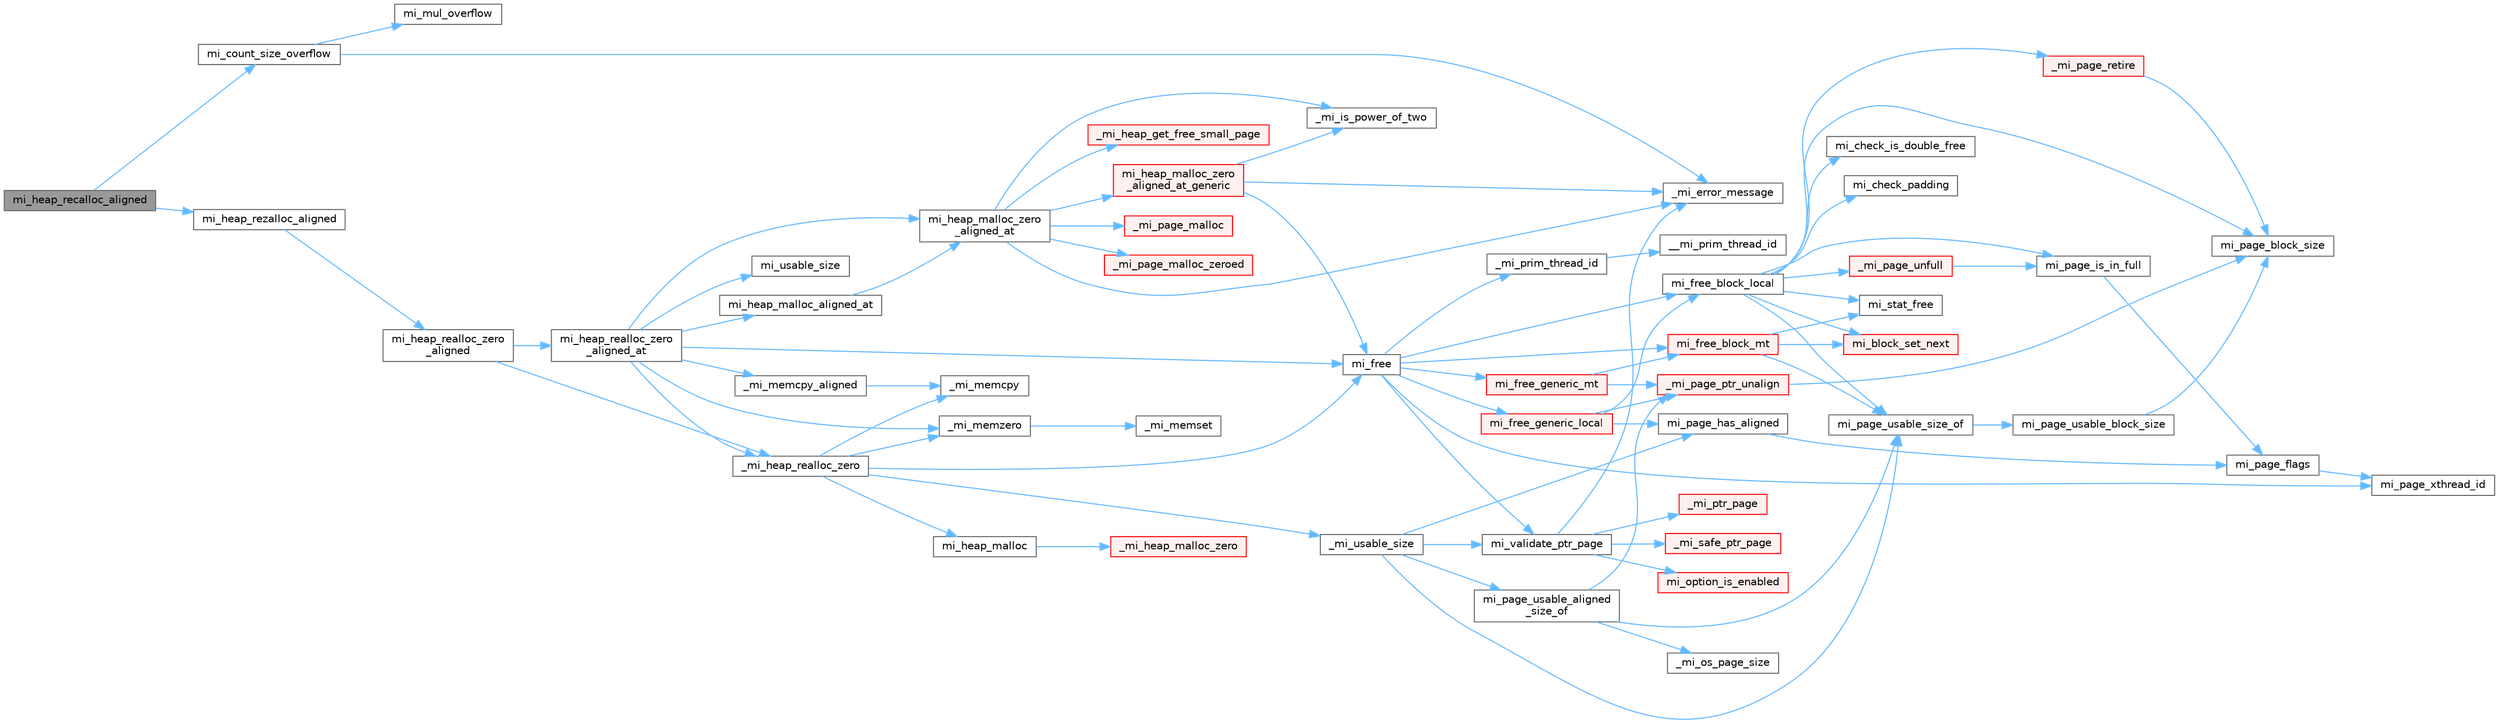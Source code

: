 digraph "mi_heap_recalloc_aligned"
{
 // LATEX_PDF_SIZE
  bgcolor="transparent";
  edge [fontname=Helvetica,fontsize=10,labelfontname=Helvetica,labelfontsize=10];
  node [fontname=Helvetica,fontsize=10,shape=box,height=0.2,width=0.4];
  rankdir="LR";
  Node1 [id="Node000001",label="mi_heap_recalloc_aligned",height=0.2,width=0.4,color="gray40", fillcolor="grey60", style="filled", fontcolor="black",tooltip=" "];
  Node1 -> Node2 [id="edge1_Node000001_Node000002",color="steelblue1",style="solid",tooltip=" "];
  Node2 [id="Node000002",label="mi_count_size_overflow",height=0.2,width=0.4,color="grey40", fillcolor="white", style="filled",URL="$_e_a_s_t_l_2packages_2mimalloc_2include_2mimalloc_2internal_8h.html#ad0741c6523fbf2e3870fd3477bf6fe91",tooltip=" "];
  Node2 -> Node3 [id="edge2_Node000002_Node000003",color="steelblue1",style="solid",tooltip=" "];
  Node3 [id="Node000003",label="_mi_error_message",height=0.2,width=0.4,color="grey40", fillcolor="white", style="filled",URL="$options_8c.html#a2bebc073bcaac71658e57bb260c2e426",tooltip=" "];
  Node2 -> Node4 [id="edge3_Node000002_Node000004",color="steelblue1",style="solid",tooltip=" "];
  Node4 [id="Node000004",label="mi_mul_overflow",height=0.2,width=0.4,color="grey40", fillcolor="white", style="filled",URL="$_e_a_s_t_l_2packages_2mimalloc_2include_2mimalloc_2internal_8h.html#abf06027911fbdc300901fb961a45e4d0",tooltip=" "];
  Node1 -> Node5 [id="edge4_Node000001_Node000005",color="steelblue1",style="solid",tooltip=" "];
  Node5 [id="Node000005",label="mi_heap_rezalloc_aligned",height=0.2,width=0.4,color="grey40", fillcolor="white", style="filled",URL="$group__zeroinit.html#ga5129f6dc46ee1613d918820a8a0533a7",tooltip=" "];
  Node5 -> Node6 [id="edge5_Node000005_Node000006",color="steelblue1",style="solid",tooltip=" "];
  Node6 [id="Node000006",label="mi_heap_realloc_zero\l_aligned",height=0.2,width=0.4,color="grey40", fillcolor="white", style="filled",URL="$alloc-aligned_8c.html#a81c84c48c50ef87aef64267e1dfaee6d",tooltip=" "];
  Node6 -> Node7 [id="edge6_Node000006_Node000007",color="steelblue1",style="solid",tooltip=" "];
  Node7 [id="Node000007",label="_mi_heap_realloc_zero",height=0.2,width=0.4,color="grey40", fillcolor="white", style="filled",URL="$alloc_8c.html#aa0a502a8b4b3af96fbc3bc6a0cf2e092",tooltip=" "];
  Node7 -> Node8 [id="edge7_Node000007_Node000008",color="steelblue1",style="solid",tooltip=" "];
  Node8 [id="Node000008",label="_mi_memcpy",height=0.2,width=0.4,color="grey40", fillcolor="white", style="filled",URL="$_e_a_s_t_l_2packages_2mimalloc_2include_2mimalloc_2internal_8h.html#aced8405f24c39af46117066bb1633924",tooltip=" "];
  Node7 -> Node9 [id="edge8_Node000007_Node000009",color="steelblue1",style="solid",tooltip=" "];
  Node9 [id="Node000009",label="_mi_memzero",height=0.2,width=0.4,color="grey40", fillcolor="white", style="filled",URL="$_e_a_s_t_l_2packages_2mimalloc_2include_2mimalloc_2internal_8h.html#a621a19b2339e1a1d23f8bc1a96eb3b54",tooltip=" "];
  Node9 -> Node10 [id="edge9_Node000009_Node000010",color="steelblue1",style="solid",tooltip=" "];
  Node10 [id="Node000010",label="_mi_memset",height=0.2,width=0.4,color="grey40", fillcolor="white", style="filled",URL="$_e_a_s_t_l_2packages_2mimalloc_2include_2mimalloc_2internal_8h.html#ae042f084f894809035813d45e3c43561",tooltip=" "];
  Node7 -> Node11 [id="edge10_Node000007_Node000011",color="steelblue1",style="solid",tooltip=" "];
  Node11 [id="Node000011",label="_mi_usable_size",height=0.2,width=0.4,color="grey40", fillcolor="white", style="filled",URL="$free_8c.html#ad2304b1ed3a49b8c20e550c060d5627d",tooltip=" "];
  Node11 -> Node12 [id="edge11_Node000011_Node000012",color="steelblue1",style="solid",tooltip=" "];
  Node12 [id="Node000012",label="mi_page_has_aligned",height=0.2,width=0.4,color="grey40", fillcolor="white", style="filled",URL="$_e_a_s_t_l_2packages_2mimalloc_2include_2mimalloc_2internal_8h.html#ae0b5641b1e2fabf59c84685e08520852",tooltip=" "];
  Node12 -> Node13 [id="edge12_Node000012_Node000013",color="steelblue1",style="solid",tooltip=" "];
  Node13 [id="Node000013",label="mi_page_flags",height=0.2,width=0.4,color="grey40", fillcolor="white", style="filled",URL="$_e_a_s_t_l_2packages_2mimalloc_2include_2mimalloc_2internal_8h.html#a3d26e50ecf7ae2045d2a6dc69c3c30c8",tooltip=" "];
  Node13 -> Node14 [id="edge13_Node000013_Node000014",color="steelblue1",style="solid",tooltip=" "];
  Node14 [id="Node000014",label="mi_page_xthread_id",height=0.2,width=0.4,color="grey40", fillcolor="white", style="filled",URL="$_e_a_s_t_l_2packages_2mimalloc_2include_2mimalloc_2internal_8h.html#af15a53be4fb9aa00af3c25632b1b1dac",tooltip=" "];
  Node11 -> Node15 [id="edge14_Node000011_Node000015",color="steelblue1",style="solid",tooltip=" "];
  Node15 [id="Node000015",label="mi_page_usable_aligned\l_size_of",height=0.2,width=0.4,color="grey40", fillcolor="white", style="filled",URL="$free_8c.html#a85c1b5ab3965f4a581f194aa06d0cf45",tooltip=" "];
  Node15 -> Node16 [id="edge15_Node000015_Node000016",color="steelblue1",style="solid",tooltip=" "];
  Node16 [id="Node000016",label="_mi_os_page_size",height=0.2,width=0.4,color="grey40", fillcolor="white", style="filled",URL="$os_8c.html#a723e4c95209d4c6282b53317473e83d5",tooltip=" "];
  Node15 -> Node17 [id="edge16_Node000015_Node000017",color="steelblue1",style="solid",tooltip=" "];
  Node17 [id="Node000017",label="_mi_page_ptr_unalign",height=0.2,width=0.4,color="red", fillcolor="#FFF0F0", style="filled",URL="$free_8c.html#a02c896f799e571b628b2d7747ca9f771",tooltip=" "];
  Node17 -> Node18 [id="edge17_Node000017_Node000018",color="steelblue1",style="solid",tooltip=" "];
  Node18 [id="Node000018",label="mi_page_block_size",height=0.2,width=0.4,color="grey40", fillcolor="white", style="filled",URL="$_e_a_s_t_l_2packages_2mimalloc_2include_2mimalloc_2internal_8h.html#a6134893990c1f09da2b40092ceecc780",tooltip=" "];
  Node15 -> Node20 [id="edge18_Node000015_Node000020",color="steelblue1",style="solid",tooltip=" "];
  Node20 [id="Node000020",label="mi_page_usable_size_of",height=0.2,width=0.4,color="grey40", fillcolor="white", style="filled",URL="$free_8c.html#a26335e66b160c5319806a2e33f7b70e7",tooltip=" "];
  Node20 -> Node21 [id="edge19_Node000020_Node000021",color="steelblue1",style="solid",tooltip=" "];
  Node21 [id="Node000021",label="mi_page_usable_block_size",height=0.2,width=0.4,color="grey40", fillcolor="white", style="filled",URL="$_e_a_s_t_l_2packages_2mimalloc_2include_2mimalloc_2internal_8h.html#a432abca03d059a7d40d8d39617afc8f7",tooltip=" "];
  Node21 -> Node18 [id="edge20_Node000021_Node000018",color="steelblue1",style="solid",tooltip=" "];
  Node11 -> Node20 [id="edge21_Node000011_Node000020",color="steelblue1",style="solid",tooltip=" "];
  Node11 -> Node22 [id="edge22_Node000011_Node000022",color="steelblue1",style="solid",tooltip=" "];
  Node22 [id="Node000022",label="mi_validate_ptr_page",height=0.2,width=0.4,color="grey40", fillcolor="white", style="filled",URL="$free_8c.html#a3c325fa47ff6342dca1b913607844b93",tooltip=" "];
  Node22 -> Node3 [id="edge23_Node000022_Node000003",color="steelblue1",style="solid",tooltip=" "];
  Node22 -> Node23 [id="edge24_Node000022_Node000023",color="steelblue1",style="solid",tooltip=" "];
  Node23 [id="Node000023",label="_mi_ptr_page",height=0.2,width=0.4,color="red", fillcolor="#FFF0F0", style="filled",URL="$_e_a_s_t_l_2packages_2mimalloc_2include_2mimalloc_2internal_8h.html#acd84a462a2045538d19ecc56e6cc29f6",tooltip=" "];
  Node22 -> Node28 [id="edge25_Node000022_Node000028",color="steelblue1",style="solid",tooltip=" "];
  Node28 [id="Node000028",label="_mi_safe_ptr_page",height=0.2,width=0.4,color="red", fillcolor="#FFF0F0", style="filled",URL="$page-map_8c.html#aa93d85305e51471aa1951ab818628a63",tooltip=" "];
  Node22 -> Node30 [id="edge26_Node000022_Node000030",color="steelblue1",style="solid",tooltip=" "];
  Node30 [id="Node000030",label="mi_option_is_enabled",height=0.2,width=0.4,color="red", fillcolor="#FFF0F0", style="filled",URL="$group__options.html#ga459ad98f18b3fc9275474807fe0ca188",tooltip=" "];
  Node7 -> Node64 [id="edge27_Node000007_Node000064",color="steelblue1",style="solid",tooltip=" "];
  Node64 [id="Node000064",label="mi_free",height=0.2,width=0.4,color="grey40", fillcolor="white", style="filled",URL="$group__malloc.html#gaf2c7b89c327d1f60f59e68b9ea644d95",tooltip=" "];
  Node64 -> Node47 [id="edge28_Node000064_Node000047",color="steelblue1",style="solid",tooltip=" "];
  Node47 [id="Node000047",label="_mi_prim_thread_id",height=0.2,width=0.4,color="grey40", fillcolor="white", style="filled",URL="$prim_8h.html#a3875c92cbb791d0a7c69bc1fd2df6804",tooltip=" "];
  Node47 -> Node48 [id="edge29_Node000047_Node000048",color="steelblue1",style="solid",tooltip=" "];
  Node48 [id="Node000048",label="__mi_prim_thread_id",height=0.2,width=0.4,color="grey40", fillcolor="white", style="filled",URL="$prim_8h.html#a42ea20cb0253ec21dff5f6770927df20",tooltip=" "];
  Node64 -> Node65 [id="edge30_Node000064_Node000065",color="steelblue1",style="solid",tooltip=" "];
  Node65 [id="Node000065",label="mi_free_block_local",height=0.2,width=0.4,color="grey40", fillcolor="white", style="filled",URL="$free_8c.html#a4ea336aeb08fb4786186f6087a751d3c",tooltip=" "];
  Node65 -> Node66 [id="edge31_Node000065_Node000066",color="steelblue1",style="solid",tooltip=" "];
  Node66 [id="Node000066",label="_mi_page_retire",height=0.2,width=0.4,color="red", fillcolor="#FFF0F0", style="filled",URL="$page_8c.html#a54b1e58a3b88604ea8dc4d9220f4c32c",tooltip=" "];
  Node66 -> Node18 [id="edge32_Node000066_Node000018",color="steelblue1",style="solid",tooltip=" "];
  Node65 -> Node257 [id="edge33_Node000065_Node000257",color="steelblue1",style="solid",tooltip=" "];
  Node257 [id="Node000257",label="_mi_page_unfull",height=0.2,width=0.4,color="red", fillcolor="#FFF0F0", style="filled",URL="$page_8c.html#a56fb2dd5b89d7848f041fc2f9ad189a0",tooltip=" "];
  Node257 -> Node244 [id="edge34_Node000257_Node000244",color="steelblue1",style="solid",tooltip=" "];
  Node244 [id="Node000244",label="mi_page_is_in_full",height=0.2,width=0.4,color="grey40", fillcolor="white", style="filled",URL="$_e_a_s_t_l_2packages_2mimalloc_2include_2mimalloc_2internal_8h.html#a250f4d0710309fb1cff782cd06644842",tooltip=" "];
  Node244 -> Node13 [id="edge35_Node000244_Node000013",color="steelblue1",style="solid",tooltip=" "];
  Node65 -> Node260 [id="edge36_Node000065_Node000260",color="steelblue1",style="solid",tooltip=" "];
  Node260 [id="Node000260",label="mi_block_set_next",height=0.2,width=0.4,color="red", fillcolor="#FFF0F0", style="filled",URL="$_e_a_s_t_l_2packages_2mimalloc_2include_2mimalloc_2internal_8h.html#ac7b440a922454c163ed1139aac9b946d",tooltip=" "];
  Node65 -> Node264 [id="edge37_Node000065_Node000264",color="steelblue1",style="solid",tooltip=" "];
  Node264 [id="Node000264",label="mi_check_is_double_free",height=0.2,width=0.4,color="grey40", fillcolor="white", style="filled",URL="$free_8c.html#ad23f1572e5f6b82c4c59a43fb9f0595d",tooltip=" "];
  Node65 -> Node265 [id="edge38_Node000065_Node000265",color="steelblue1",style="solid",tooltip=" "];
  Node265 [id="Node000265",label="mi_check_padding",height=0.2,width=0.4,color="grey40", fillcolor="white", style="filled",URL="$free_8c.html#a607d73b1962b5676b5fb0a58d0eda6d8",tooltip=" "];
  Node65 -> Node18 [id="edge39_Node000065_Node000018",color="steelblue1",style="solid",tooltip=" "];
  Node65 -> Node244 [id="edge40_Node000065_Node000244",color="steelblue1",style="solid",tooltip=" "];
  Node65 -> Node20 [id="edge41_Node000065_Node000020",color="steelblue1",style="solid",tooltip=" "];
  Node65 -> Node266 [id="edge42_Node000065_Node000266",color="steelblue1",style="solid",tooltip=" "];
  Node266 [id="Node000266",label="mi_stat_free",height=0.2,width=0.4,color="grey40", fillcolor="white", style="filled",URL="$free_8c.html#a559045bfe8e993e8ee3e7aef40cf1e35",tooltip=" "];
  Node64 -> Node267 [id="edge43_Node000064_Node000267",color="steelblue1",style="solid",tooltip=" "];
  Node267 [id="Node000267",label="mi_free_block_mt",height=0.2,width=0.4,color="red", fillcolor="#FFF0F0", style="filled",URL="$free_8c.html#af5ffcf95b8bfc34e499ae3b203e72475",tooltip=" "];
  Node267 -> Node260 [id="edge44_Node000267_Node000260",color="steelblue1",style="solid",tooltip=" "];
  Node267 -> Node20 [id="edge45_Node000267_Node000020",color="steelblue1",style="solid",tooltip=" "];
  Node267 -> Node266 [id="edge46_Node000267_Node000266",color="steelblue1",style="solid",tooltip=" "];
  Node64 -> Node330 [id="edge47_Node000064_Node000330",color="steelblue1",style="solid",tooltip=" "];
  Node330 [id="Node000330",label="mi_free_generic_local",height=0.2,width=0.4,color="red", fillcolor="#FFF0F0", style="filled",URL="$free_8c.html#a2e61936ec89160d051a72f0d1f95424f",tooltip=" "];
  Node330 -> Node17 [id="edge48_Node000330_Node000017",color="steelblue1",style="solid",tooltip=" "];
  Node330 -> Node65 [id="edge49_Node000330_Node000065",color="steelblue1",style="solid",tooltip=" "];
  Node330 -> Node12 [id="edge50_Node000330_Node000012",color="steelblue1",style="solid",tooltip=" "];
  Node64 -> Node332 [id="edge51_Node000064_Node000332",color="steelblue1",style="solid",tooltip=" "];
  Node332 [id="Node000332",label="mi_free_generic_mt",height=0.2,width=0.4,color="red", fillcolor="#FFF0F0", style="filled",URL="$free_8c.html#acc3316883c1cf74f78cb41e5d1b46ced",tooltip=" "];
  Node332 -> Node17 [id="edge52_Node000332_Node000017",color="steelblue1",style="solid",tooltip=" "];
  Node332 -> Node267 [id="edge53_Node000332_Node000267",color="steelblue1",style="solid",tooltip=" "];
  Node64 -> Node14 [id="edge54_Node000064_Node000014",color="steelblue1",style="solid",tooltip=" "];
  Node64 -> Node22 [id="edge55_Node000064_Node000022",color="steelblue1",style="solid",tooltip=" "];
  Node7 -> Node333 [id="edge56_Node000007_Node000333",color="steelblue1",style="solid",tooltip=" "];
  Node333 [id="Node000333",label="mi_heap_malloc",height=0.2,width=0.4,color="grey40", fillcolor="white", style="filled",URL="$group__heap.html#gab374e206c7034e0d899fb934e4f4a863",tooltip=" "];
  Node333 -> Node334 [id="edge57_Node000333_Node000334",color="steelblue1",style="solid",tooltip=" "];
  Node334 [id="Node000334",label="_mi_heap_malloc_zero",height=0.2,width=0.4,color="red", fillcolor="#FFF0F0", style="filled",URL="$alloc_8c.html#a4f6dd9bc8d4e47e98566ee77883d703e",tooltip=" "];
  Node6 -> Node486 [id="edge58_Node000006_Node000486",color="steelblue1",style="solid",tooltip=" "];
  Node486 [id="Node000486",label="mi_heap_realloc_zero\l_aligned_at",height=0.2,width=0.4,color="grey40", fillcolor="white", style="filled",URL="$alloc-aligned_8c.html#a1c31e7f7df144e6496e627272467f8cf",tooltip=" "];
  Node486 -> Node7 [id="edge59_Node000486_Node000007",color="steelblue1",style="solid",tooltip=" "];
  Node486 -> Node445 [id="edge60_Node000486_Node000445",color="steelblue1",style="solid",tooltip=" "];
  Node445 [id="Node000445",label="_mi_memcpy_aligned",height=0.2,width=0.4,color="grey40", fillcolor="white", style="filled",URL="$_e_a_s_t_l_2packages_2mimalloc_2include_2mimalloc_2internal_8h.html#a4dbcd4c6bee50fa4a3fb4b5e2a8d1438",tooltip=" "];
  Node445 -> Node8 [id="edge61_Node000445_Node000008",color="steelblue1",style="solid",tooltip=" "];
  Node486 -> Node9 [id="edge62_Node000486_Node000009",color="steelblue1",style="solid",tooltip=" "];
  Node486 -> Node64 [id="edge63_Node000486_Node000064",color="steelblue1",style="solid",tooltip=" "];
  Node486 -> Node487 [id="edge64_Node000486_Node000487",color="steelblue1",style="solid",tooltip=" "];
  Node487 [id="Node000487",label="mi_heap_malloc_aligned_at",height=0.2,width=0.4,color="grey40", fillcolor="white", style="filled",URL="$group__heap.html#gae7ffc045c3996497a7f3a5f6fe7b8aaa",tooltip=" "];
  Node487 -> Node488 [id="edge65_Node000487_Node000488",color="steelblue1",style="solid",tooltip=" "];
  Node488 [id="Node000488",label="mi_heap_malloc_zero\l_aligned_at",height=0.2,width=0.4,color="grey40", fillcolor="white", style="filled",URL="$alloc-aligned_8c.html#a5a91c01df4ee03f2157157434e535648",tooltip=" "];
  Node488 -> Node3 [id="edge66_Node000488_Node000003",color="steelblue1",style="solid",tooltip=" "];
  Node488 -> Node484 [id="edge67_Node000488_Node000484",color="steelblue1",style="solid",tooltip=" "];
  Node484 [id="Node000484",label="_mi_heap_get_free_small_page",height=0.2,width=0.4,color="red", fillcolor="#FFF0F0", style="filled",URL="$_e_a_s_t_l_2packages_2mimalloc_2include_2mimalloc_2internal_8h.html#a5ab9d8fb17d6213eb9789008e8d69ac1",tooltip=" "];
  Node488 -> Node210 [id="edge68_Node000488_Node000210",color="steelblue1",style="solid",tooltip=" "];
  Node210 [id="Node000210",label="_mi_is_power_of_two",height=0.2,width=0.4,color="grey40", fillcolor="white", style="filled",URL="$_e_a_s_t_l_2packages_2mimalloc_2include_2mimalloc_2internal_8h.html#ac46068515202fb9642f6b2610836bd82",tooltip=" "];
  Node488 -> Node338 [id="edge69_Node000488_Node000338",color="steelblue1",style="solid",tooltip=" "];
  Node338 [id="Node000338",label="_mi_page_malloc",height=0.2,width=0.4,color="red", fillcolor="#FFF0F0", style="filled",URL="$alloc_8c.html#a97c32575c2b27f4dc75af2429c45819d",tooltip=" "];
  Node488 -> Node489 [id="edge70_Node000488_Node000489",color="steelblue1",style="solid",tooltip=" "];
  Node489 [id="Node000489",label="_mi_page_malloc_zeroed",height=0.2,width=0.4,color="red", fillcolor="#FFF0F0", style="filled",URL="$alloc_8c.html#adfd7ea63bc22fb012fb1b5ddcb0253d9",tooltip=" "];
  Node488 -> Node490 [id="edge71_Node000488_Node000490",color="steelblue1",style="solid",tooltip=" "];
  Node490 [id="Node000490",label="mi_heap_malloc_zero\l_aligned_at_generic",height=0.2,width=0.4,color="red", fillcolor="#FFF0F0", style="filled",URL="$alloc-aligned_8c.html#af2d93c20264f100910f38ae10bd6e9d8",tooltip=" "];
  Node490 -> Node3 [id="edge72_Node000490_Node000003",color="steelblue1",style="solid",tooltip=" "];
  Node490 -> Node210 [id="edge73_Node000490_Node000210",color="steelblue1",style="solid",tooltip=" "];
  Node490 -> Node64 [id="edge74_Node000490_Node000064",color="steelblue1",style="solid",tooltip=" "];
  Node486 -> Node488 [id="edge75_Node000486_Node000488",color="steelblue1",style="solid",tooltip=" "];
  Node486 -> Node485 [id="edge76_Node000486_Node000485",color="steelblue1",style="solid",tooltip=" "];
  Node485 [id="Node000485",label="mi_usable_size",height=0.2,width=0.4,color="grey40", fillcolor="white", style="filled",URL="$group__extended.html#ga089c859d9eddc5f9b4bd946cd53cebee",tooltip=" "];
}

